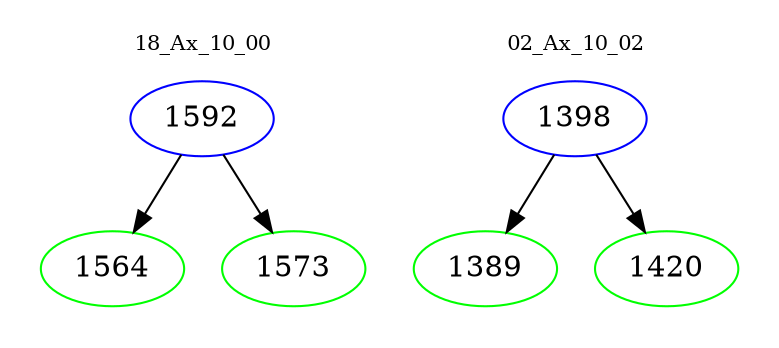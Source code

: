 digraph{
subgraph cluster_0 {
color = white
label = "18_Ax_10_00";
fontsize=10;
T0_1592 [label="1592", color="blue"]
T0_1592 -> T0_1564 [color="black"]
T0_1564 [label="1564", color="green"]
T0_1592 -> T0_1573 [color="black"]
T0_1573 [label="1573", color="green"]
}
subgraph cluster_1 {
color = white
label = "02_Ax_10_02";
fontsize=10;
T1_1398 [label="1398", color="blue"]
T1_1398 -> T1_1389 [color="black"]
T1_1389 [label="1389", color="green"]
T1_1398 -> T1_1420 [color="black"]
T1_1420 [label="1420", color="green"]
}
}
